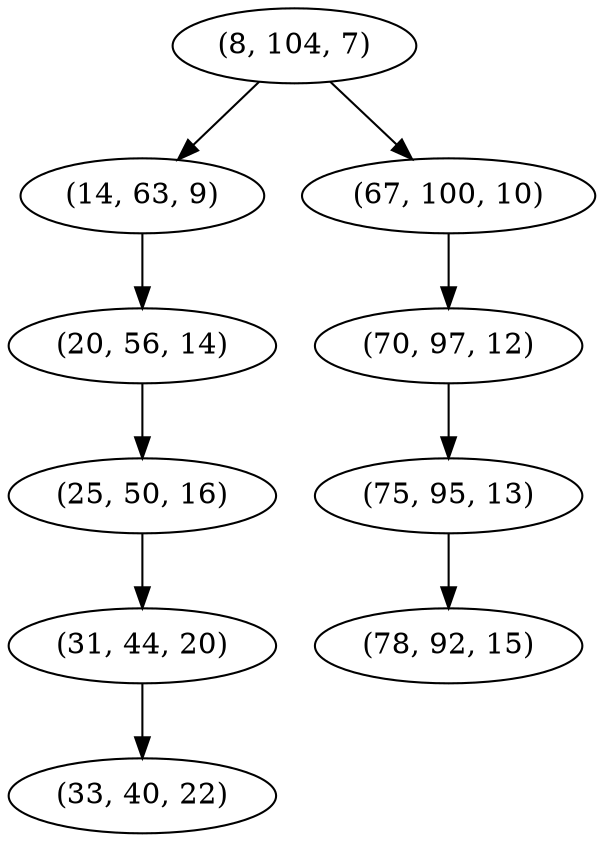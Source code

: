 digraph tree {
    "(8, 104, 7)";
    "(14, 63, 9)";
    "(20, 56, 14)";
    "(25, 50, 16)";
    "(31, 44, 20)";
    "(33, 40, 22)";
    "(67, 100, 10)";
    "(70, 97, 12)";
    "(75, 95, 13)";
    "(78, 92, 15)";
    "(8, 104, 7)" -> "(14, 63, 9)";
    "(8, 104, 7)" -> "(67, 100, 10)";
    "(14, 63, 9)" -> "(20, 56, 14)";
    "(20, 56, 14)" -> "(25, 50, 16)";
    "(25, 50, 16)" -> "(31, 44, 20)";
    "(31, 44, 20)" -> "(33, 40, 22)";
    "(67, 100, 10)" -> "(70, 97, 12)";
    "(70, 97, 12)" -> "(75, 95, 13)";
    "(75, 95, 13)" -> "(78, 92, 15)";
}
